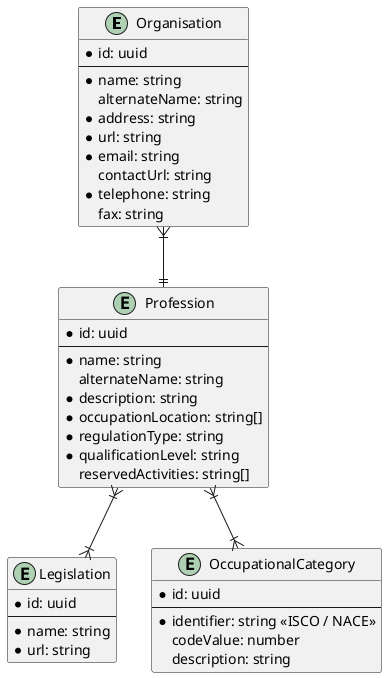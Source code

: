 @startuml organisations-and-professions
entity Organisation {
  * id: uuid
  --
  * name: string
  alternateName: string
  * address: string
  * url: string
  * email: string
  contactUrl: string
  * telephone: string
  fax: string
}

entity Profession {
  * id: uuid
  --
  * name: string
  alternateName: string
  * description: string
  * occupationLocation: string[]
  * regulationType: string
  * qualificationLevel: string
  reservedActivities: string[]
}

entity Legislation {
  * id: uuid
  --
  * name: string
  * url: string
}

entity OccupationalCategory {
  * id: uuid
  --
  * identifier: string <<ISCO / NACE>>
  codeValue: number
  description: string
}

Organisation }|--|| Profession
Profession }|--|{ OccupationalCategory
Profession }|--|{ Legislation
@enduml